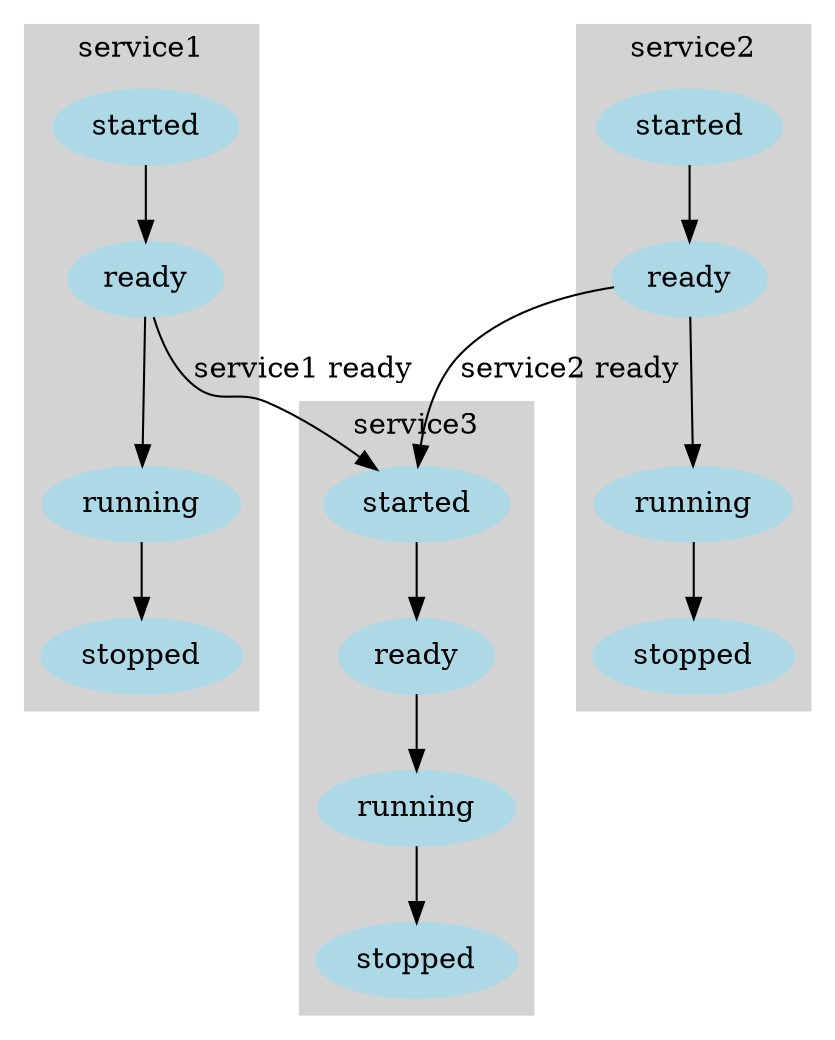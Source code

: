 // Workflow Visualization
digraph {
	subgraph cluster_service1 {
		node [color=lightblue style=filled]
		color=lightgrey style=filled
// 		service1_initialized [label="initialized"]
		service1_started [label="started"]
		service1_ready [label="ready"]
		service1_custom_state [label="running"]
		service1_stopped [label="stopped"]
// 		service1_initialized -> service1_started
		service1_started -> service1_ready
		service1_ready -> service1_custom_state
		service1_custom_state -> service1_stopped
		label=service1
	}
	subgraph cluster_service2 {
		node [color=lightblue style=filled]
		color=lightgrey style=filled
// 		service2_initialized [label="initialized"]
		service2_started [label="started"]
		service2_ready [label="ready"]
		service2_custom_state [label="running"]
		service2_stopped [label="stopped"]

// 		service2_initialized -> service2_started
		service2_started -> service2_ready
		service2_ready -> service2_custom_state
		service2_custom_state -> service2_stopped

		label=service2
	}
	subgraph cluster_service3 {
		node [color=lightblue style=filled]
		color=lightgrey style=filled
// 		service3_initialized [label="initialized"]
		service3_started [label="started"]
		service3_ready [label="ready"]
		service3_custom_state [label="running"]
		service3_stopped [label="stopped"]
// 		service3_initialized -> service3_started
		service3_started -> service3_ready
		service3_ready -> service3_custom_state
		service3_custom_state -> service3_stopped
		label=service3
	}
	service1_ready -> service3_started [label="service1 ready"]
	service2_ready -> service3_started [label="service2 ready"]
}
